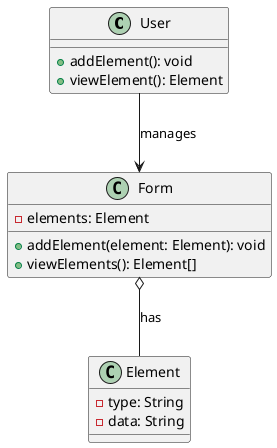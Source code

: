 @startuml
class User {
    + addElement(): void
    + viewElement(): Element
}

class Form {
    - elements: Element
    + addElement(element: Element): void
    + viewElements(): Element[]
}

class Element {
    - type: String
    - data: String
}

User --> Form: manages
Form o-- Element: has
@enduml